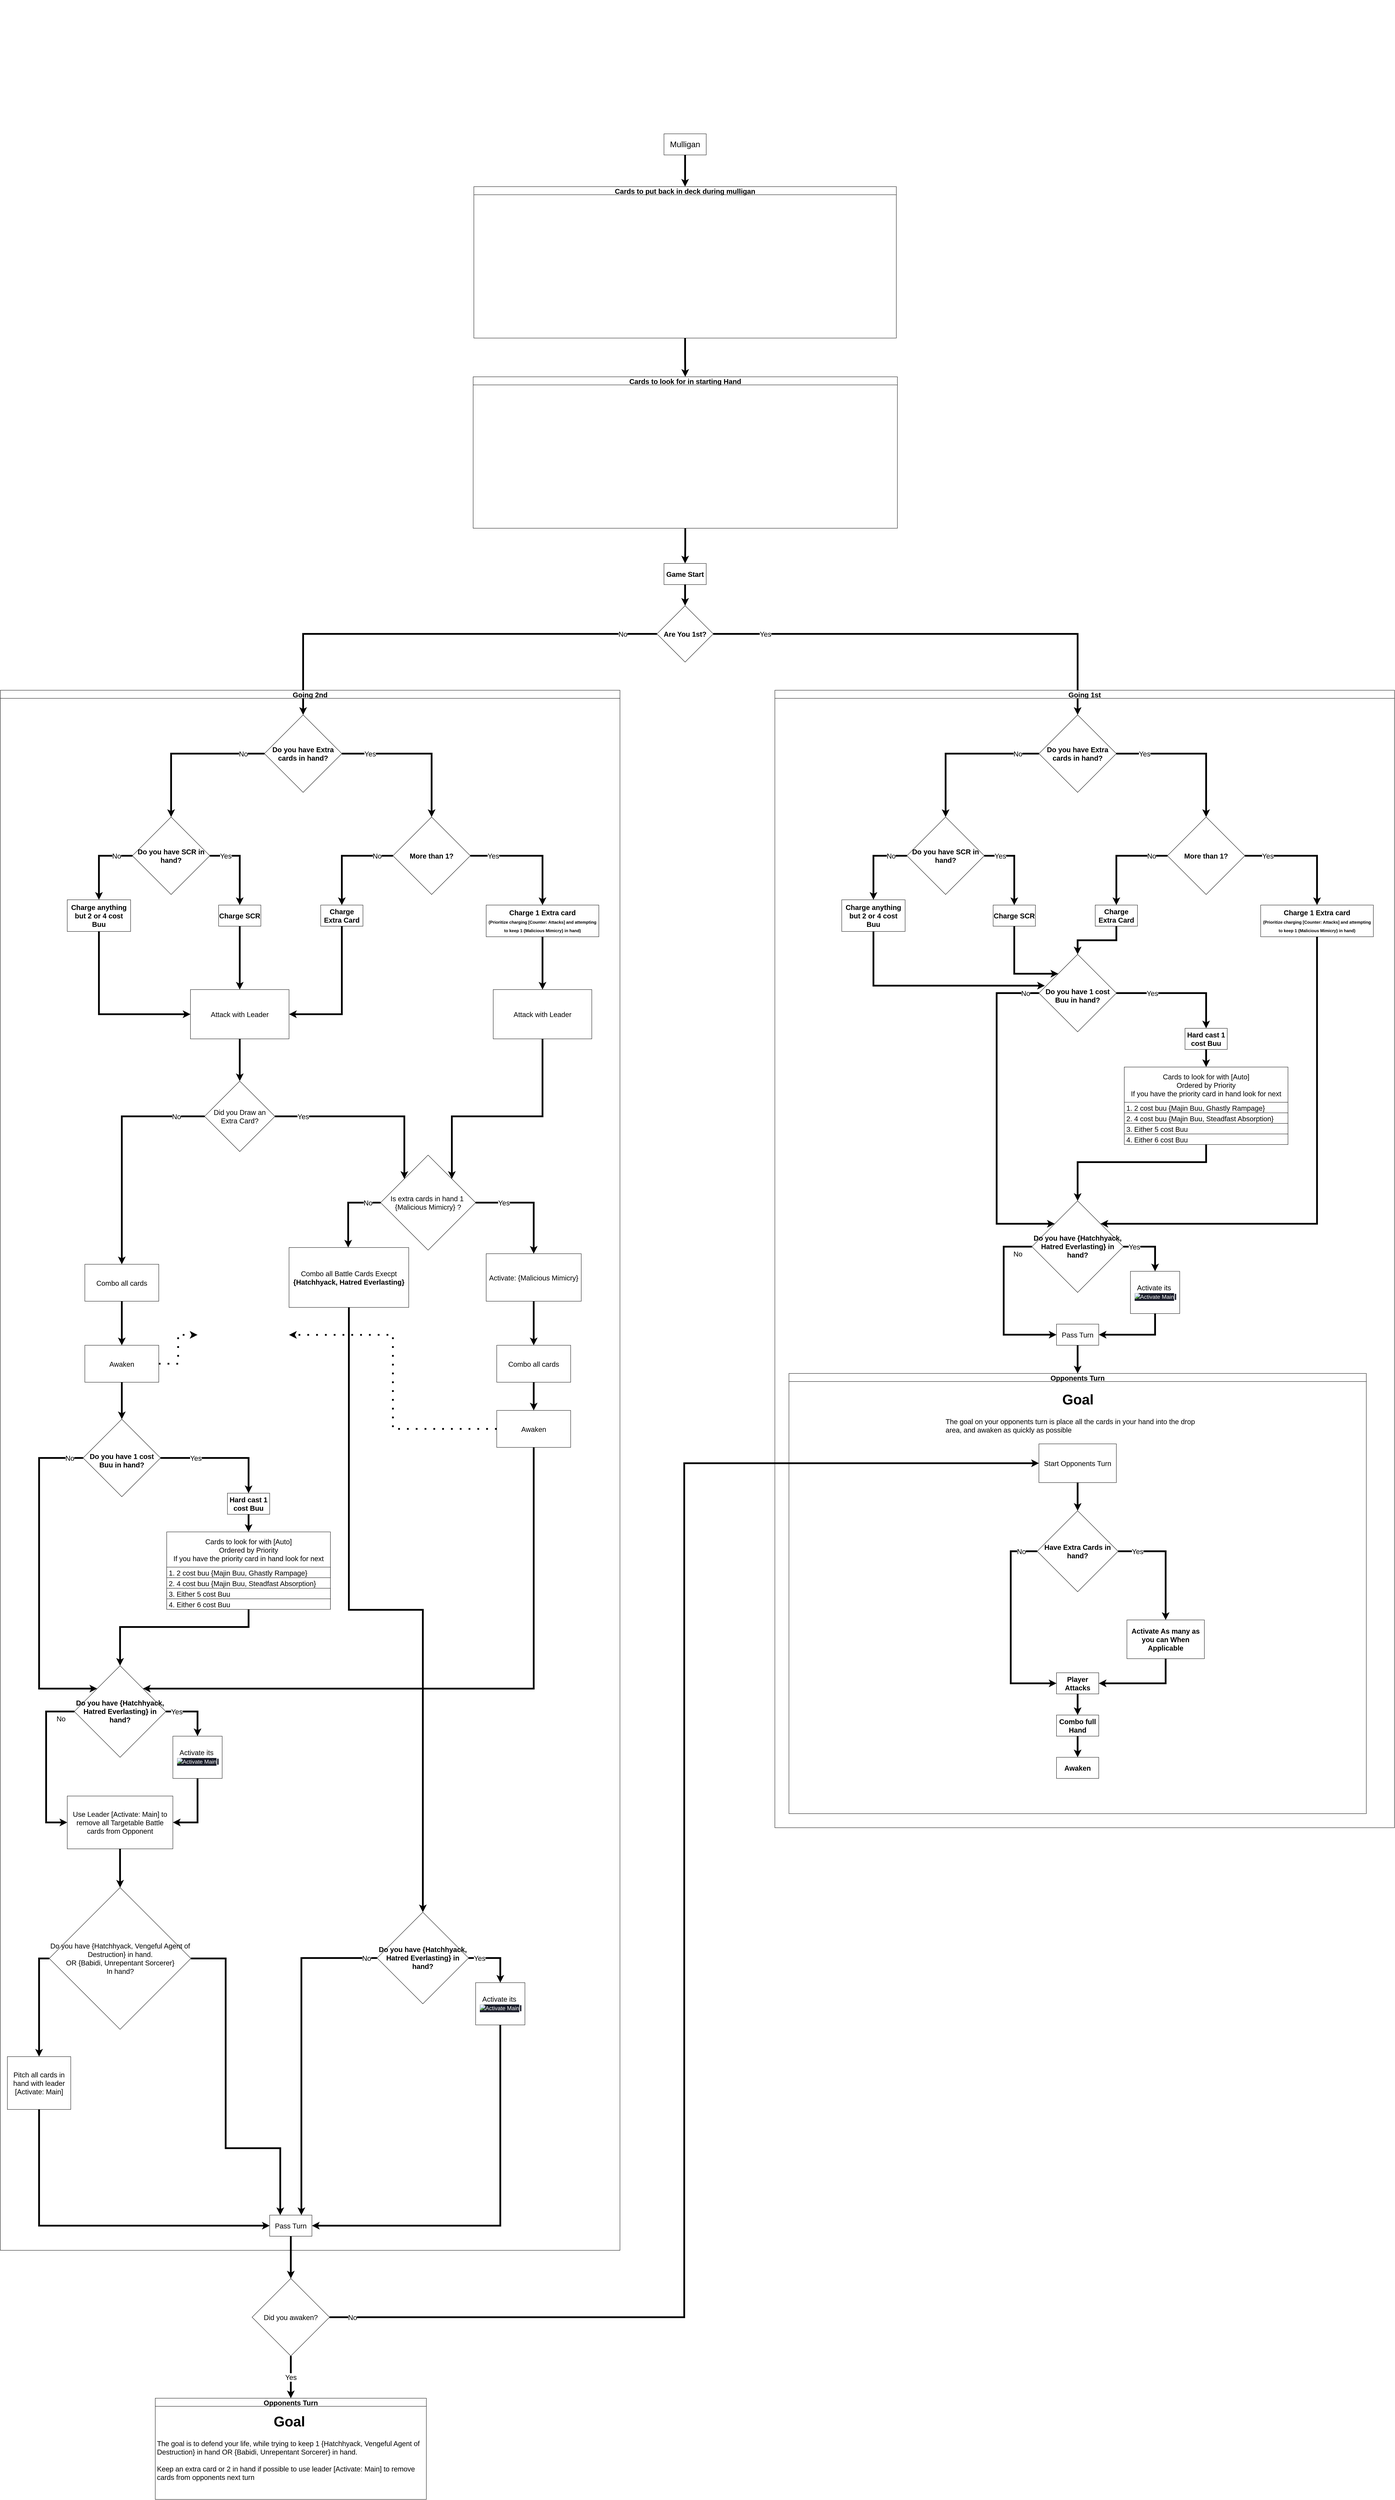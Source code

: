 <mxfile version="20.0.3" type="github"><diagram id="nlvXbf8wlThZ5LknVMd2" name="Opener"><mxGraphModel dx="5255" dy="1985" grid="1" gridSize="10" guides="1" tooltips="1" connect="1" arrows="1" fold="1" page="1" pageScale="1" pageWidth="850" pageHeight="1100" math="0" shadow="0"><root><mxCell id="0"/><mxCell id="1" parent="0"/><mxCell id="xjlJ8IX0p-nTMaL1LF04-1" value="" style="shape=image;imageAspect=0;aspect=fixed;verticalLabelPosition=bottom;verticalAlign=top;image=https://storage.googleapis.com/deckplanet_card_images/BT9-070.png;" vertex="1" parent="1"><mxGeometry x="295" y="20" width="260" height="362" as="geometry"/></mxCell><mxCell id="xjlJ8IX0p-nTMaL1LF04-24" value="" style="edgeStyle=orthogonalEdgeStyle;rounded=0;orthogonalLoop=1;jettySize=auto;html=1;fontSize=20;strokeWidth=5;" edge="1" parent="1" source="xjlJ8IX0p-nTMaL1LF04-2" target="xjlJ8IX0p-nTMaL1LF04-23"><mxGeometry relative="1" as="geometry"/></mxCell><mxCell id="xjlJ8IX0p-nTMaL1LF04-2" value="Cards to look for in starting Hand" style="swimlane;fontSize=20;" vertex="1" parent="1"><mxGeometry x="-177" y="1090" width="1205" height="430" as="geometry"/></mxCell><mxCell id="xjlJ8IX0p-nTMaL1LF04-5" value="" style="shape=image;imageAspect=0;aspect=fixed;verticalLabelPosition=bottom;verticalAlign=top;fontSize=20;image=https://storage.googleapis.com/deckplanet_card_images/BT9-084.png;" vertex="1" parent="xjlJ8IX0p-nTMaL1LF04-2"><mxGeometry x="157" y="50" width="260" height="362" as="geometry"/></mxCell><mxCell id="xjlJ8IX0p-nTMaL1LF04-6" value="" style="shape=image;imageAspect=0;aspect=fixed;verticalLabelPosition=bottom;verticalAlign=top;fontSize=20;image=https://storage.googleapis.com/deckplanet_card_images/BT9-080.png;" vertex="1" parent="xjlJ8IX0p-nTMaL1LF04-2"><mxGeometry x="472" y="51" width="260" height="362" as="geometry"/></mxCell><mxCell id="xjlJ8IX0p-nTMaL1LF04-7" value="" style="shape=image;imageAspect=0;aspect=fixed;verticalLabelPosition=bottom;verticalAlign=top;fontSize=20;image=https://storage.googleapis.com/deckplanet_card_images/BT9-082.png;" vertex="1" parent="xjlJ8IX0p-nTMaL1LF04-2"><mxGeometry x="787" y="51" width="260" height="363" as="geometry"/></mxCell><mxCell id="xjlJ8IX0p-nTMaL1LF04-16" style="edgeStyle=orthogonalEdgeStyle;rounded=0;orthogonalLoop=1;jettySize=auto;html=1;entryX=0.5;entryY=0;entryDx=0;entryDy=0;fontSize=20;strokeWidth=5;" edge="1" parent="1" source="xjlJ8IX0p-nTMaL1LF04-3" target="xjlJ8IX0p-nTMaL1LF04-8"><mxGeometry relative="1" as="geometry"/></mxCell><mxCell id="xjlJ8IX0p-nTMaL1LF04-3" value="&lt;font style=&quot;font-size: 23px;&quot;&gt;Mulligan&lt;/font&gt;" style="rounded=0;whiteSpace=wrap;html=1;" vertex="1" parent="1"><mxGeometry x="365" y="400" width="120" height="60" as="geometry"/></mxCell><mxCell id="xjlJ8IX0p-nTMaL1LF04-17" style="edgeStyle=orthogonalEdgeStyle;rounded=0;orthogonalLoop=1;jettySize=auto;html=1;fontSize=20;strokeWidth=5;" edge="1" parent="1" source="xjlJ8IX0p-nTMaL1LF04-8" target="xjlJ8IX0p-nTMaL1LF04-2"><mxGeometry relative="1" as="geometry"/></mxCell><mxCell id="xjlJ8IX0p-nTMaL1LF04-8" value="Cards to put back in deck during mulligan" style="swimlane;fontSize=20;" vertex="1" parent="1"><mxGeometry x="-175" y="550" width="1200" height="430" as="geometry"/></mxCell><mxCell id="xjlJ8IX0p-nTMaL1LF04-12" value="" style="shape=image;imageAspect=0;aspect=fixed;verticalLabelPosition=bottom;verticalAlign=top;fontSize=20;image=https://storage.googleapis.com/deckplanet_card_images/BT16-149.png;" vertex="1" parent="xjlJ8IX0p-nTMaL1LF04-8"><mxGeometry x="20" y="50" width="260" height="364" as="geometry"/></mxCell><mxCell id="xjlJ8IX0p-nTMaL1LF04-13" value="" style="shape=image;imageAspect=0;aspect=fixed;verticalLabelPosition=bottom;verticalAlign=top;fontSize=20;image=https://storage.googleapis.com/deckplanet_card_images/BT9-075.png;" vertex="1" parent="xjlJ8IX0p-nTMaL1LF04-8"><mxGeometry x="320" y="50" width="260" height="362" as="geometry"/></mxCell><mxCell id="xjlJ8IX0p-nTMaL1LF04-14" value="" style="shape=image;imageAspect=0;aspect=fixed;verticalLabelPosition=bottom;verticalAlign=top;fontSize=20;image=https://storage.googleapis.com/deckplanet_card_images/BT5-115.png;" vertex="1" parent="xjlJ8IX0p-nTMaL1LF04-8"><mxGeometry x="625" y="51" width="260" height="363" as="geometry"/></mxCell><mxCell id="xjlJ8IX0p-nTMaL1LF04-15" value="" style="shape=image;imageAspect=0;aspect=fixed;verticalLabelPosition=bottom;verticalAlign=top;fontSize=20;image=https://storage.googleapis.com/deckplanet_card_images/BT9-087.png;" vertex="1" parent="xjlJ8IX0p-nTMaL1LF04-8"><mxGeometry x="920" y="52" width="260" height="362" as="geometry"/></mxCell><mxCell id="xjlJ8IX0p-nTMaL1LF04-26" value="" style="edgeStyle=orthogonalEdgeStyle;rounded=0;orthogonalLoop=1;jettySize=auto;html=1;fontSize=20;strokeWidth=5;" edge="1" parent="1" source="xjlJ8IX0p-nTMaL1LF04-23" target="xjlJ8IX0p-nTMaL1LF04-25"><mxGeometry relative="1" as="geometry"/></mxCell><mxCell id="xjlJ8IX0p-nTMaL1LF04-23" value="Game Start" style="whiteSpace=wrap;html=1;fontSize=20;fontStyle=1;startSize=23;" vertex="1" parent="1"><mxGeometry x="365" y="1620" width="120" height="60" as="geometry"/></mxCell><mxCell id="xjlJ8IX0p-nTMaL1LF04-28" value="Yes" style="edgeStyle=orthogonalEdgeStyle;rounded=0;orthogonalLoop=1;jettySize=auto;html=1;fontSize=20;strokeWidth=5;entryX=0.5;entryY=0;entryDx=0;entryDy=0;" edge="1" parent="1" source="xjlJ8IX0p-nTMaL1LF04-25" target="xjlJ8IX0p-nTMaL1LF04-27"><mxGeometry x="-0.766" relative="1" as="geometry"><mxPoint x="900" y="1820" as="targetPoint"/><mxPoint as="offset"/></mxGeometry></mxCell><mxCell id="xjlJ8IX0p-nTMaL1LF04-143" value="No" style="edgeStyle=orthogonalEdgeStyle;rounded=0;orthogonalLoop=1;jettySize=auto;html=1;exitX=0;exitY=0.5;exitDx=0;exitDy=0;fontFamily=Helvetica;fontSize=20;fontColor=default;startSize=23;strokeWidth=5;" edge="1" parent="1" source="xjlJ8IX0p-nTMaL1LF04-25" target="xjlJ8IX0p-nTMaL1LF04-94"><mxGeometry x="-0.841" relative="1" as="geometry"><mxPoint x="1" as="offset"/></mxGeometry></mxCell><mxCell id="xjlJ8IX0p-nTMaL1LF04-25" value="Are You 1st?" style="rhombus;whiteSpace=wrap;html=1;fontSize=20;fontStyle=1;startSize=23;" vertex="1" parent="1"><mxGeometry x="345" y="1740" width="160" height="160" as="geometry"/></mxCell><mxCell id="xjlJ8IX0p-nTMaL1LF04-73" value="Going 1st" style="swimlane;fontFamily=Helvetica;fontSize=20;fontColor=default;" vertex="1" parent="1"><mxGeometry x="680" y="1980" width="1760" height="3230" as="geometry"/></mxCell><mxCell id="xjlJ8IX0p-nTMaL1LF04-27" value="Do you have Extra cards in hand?" style="rhombus;whiteSpace=wrap;html=1;fontSize=20;fontStyle=1;startSize=23;" vertex="1" parent="xjlJ8IX0p-nTMaL1LF04-73"><mxGeometry x="750" y="70" width="220" height="220" as="geometry"/></mxCell><mxCell id="xjlJ8IX0p-nTMaL1LF04-29" value="More than 1?" style="rhombus;whiteSpace=wrap;html=1;fontSize=20;fontStyle=1;startSize=23;" vertex="1" parent="xjlJ8IX0p-nTMaL1LF04-73"><mxGeometry x="1115" y="360" width="220" height="220" as="geometry"/></mxCell><mxCell id="xjlJ8IX0p-nTMaL1LF04-30" value="Yes" style="edgeStyle=orthogonalEdgeStyle;rounded=0;orthogonalLoop=1;jettySize=auto;html=1;fontSize=20;strokeWidth=5;" edge="1" parent="xjlJ8IX0p-nTMaL1LF04-73" source="xjlJ8IX0p-nTMaL1LF04-27" target="xjlJ8IX0p-nTMaL1LF04-29"><mxGeometry x="-0.632" relative="1" as="geometry"><mxPoint as="offset"/></mxGeometry></mxCell><mxCell id="xjlJ8IX0p-nTMaL1LF04-31" value="Charge Extra Card" style="whiteSpace=wrap;html=1;fontSize=20;fontStyle=1;startSize=23;" vertex="1" parent="xjlJ8IX0p-nTMaL1LF04-73"><mxGeometry x="910" y="610" width="120" height="60" as="geometry"/></mxCell><mxCell id="xjlJ8IX0p-nTMaL1LF04-32" value="No" style="edgeStyle=orthogonalEdgeStyle;rounded=0;orthogonalLoop=1;jettySize=auto;html=1;fontSize=20;strokeWidth=5;" edge="1" parent="xjlJ8IX0p-nTMaL1LF04-73" source="xjlJ8IX0p-nTMaL1LF04-29" target="xjlJ8IX0p-nTMaL1LF04-31"><mxGeometry x="-0.684" relative="1" as="geometry"><mxPoint as="offset"/></mxGeometry></mxCell><mxCell id="xjlJ8IX0p-nTMaL1LF04-57" style="edgeStyle=orthogonalEdgeStyle;rounded=0;orthogonalLoop=1;jettySize=auto;html=1;entryX=1;entryY=0;entryDx=0;entryDy=0;fontFamily=Helvetica;fontSize=20;fontColor=default;startSize=23;strokeWidth=5;" edge="1" parent="xjlJ8IX0p-nTMaL1LF04-73" target="xjlJ8IX0p-nTMaL1LF04-55"><mxGeometry relative="1" as="geometry"><mxPoint x="1540" y="700" as="sourcePoint"/><Array as="points"><mxPoint x="1540" y="1515"/></Array></mxGeometry></mxCell><mxCell id="xjlJ8IX0p-nTMaL1LF04-33" value="Charge 1 Extra card&lt;br&gt;&lt;font style=&quot;font-size: 12px;&quot;&gt;(Prioritize charging [Counter: Attacks] and attempting to keep 1 {Malicious Mimicry} in hand)&lt;/font&gt;" style="whiteSpace=wrap;html=1;fontSize=20;fontStyle=1;startSize=23;" vertex="1" parent="xjlJ8IX0p-nTMaL1LF04-73"><mxGeometry x="1380" y="610" width="320" height="90" as="geometry"/></mxCell><mxCell id="xjlJ8IX0p-nTMaL1LF04-34" value="Yes" style="edgeStyle=orthogonalEdgeStyle;rounded=0;orthogonalLoop=1;jettySize=auto;html=1;fontSize=20;strokeWidth=5;" edge="1" parent="xjlJ8IX0p-nTMaL1LF04-73" source="xjlJ8IX0p-nTMaL1LF04-29" target="xjlJ8IX0p-nTMaL1LF04-33"><mxGeometry x="-0.623" relative="1" as="geometry"><mxPoint as="offset"/></mxGeometry></mxCell><mxCell id="xjlJ8IX0p-nTMaL1LF04-37" value="&lt;br&gt;&lt;span style=&quot;font-size: 20px;&quot;&gt;&lt;b&gt;Do you have 1 cost Buu in hand?&lt;/b&gt;&lt;/span&gt;&lt;br&gt;" style="rhombus;whiteSpace=wrap;html=1;fontSize=12;" vertex="1" parent="xjlJ8IX0p-nTMaL1LF04-73"><mxGeometry x="750" y="750" width="220" height="220" as="geometry"/></mxCell><mxCell id="xjlJ8IX0p-nTMaL1LF04-38" style="edgeStyle=orthogonalEdgeStyle;rounded=0;orthogonalLoop=1;jettySize=auto;html=1;fontSize=12;strokeWidth=5;" edge="1" parent="xjlJ8IX0p-nTMaL1LF04-73" source="xjlJ8IX0p-nTMaL1LF04-31" target="xjlJ8IX0p-nTMaL1LF04-37"><mxGeometry relative="1" as="geometry"/></mxCell><mxCell id="xjlJ8IX0p-nTMaL1LF04-41" value="&lt;span style=&quot;font-size: 20px;&quot;&gt;&lt;b&gt;Hard cast 1 cost Buu&lt;/b&gt;&lt;/span&gt;" style="whiteSpace=wrap;html=1;" vertex="1" parent="xjlJ8IX0p-nTMaL1LF04-73"><mxGeometry x="1165" y="960" width="120" height="60" as="geometry"/></mxCell><mxCell id="xjlJ8IX0p-nTMaL1LF04-42" value="Yes" style="edgeStyle=orthogonalEdgeStyle;rounded=0;orthogonalLoop=1;jettySize=auto;html=1;fontFamily=Helvetica;fontSize=20;fontColor=default;startSize=23;strokeWidth=5;entryX=0.5;entryY=0;entryDx=0;entryDy=0;" edge="1" parent="xjlJ8IX0p-nTMaL1LF04-73" source="xjlJ8IX0p-nTMaL1LF04-37" target="xjlJ8IX0p-nTMaL1LF04-41"><mxGeometry x="-0.429" relative="1" as="geometry"><mxPoint as="offset"/></mxGeometry></mxCell><mxCell id="xjlJ8IX0p-nTMaL1LF04-47" value="Cards to look for with [Auto]&#10;Ordered by Priority&#10;If you have the priority card in hand look for next" style="swimlane;fontStyle=0;childLayout=stackLayout;horizontal=1;startSize=100;horizontalStack=0;resizeParent=1;resizeParentMax=0;resizeLast=0;collapsible=1;marginBottom=0;fontFamily=Helvetica;fontSize=20;fontColor=default;" vertex="1" parent="xjlJ8IX0p-nTMaL1LF04-73"><mxGeometry x="992.5" y="1070" width="465" height="220" as="geometry"/></mxCell><mxCell id="xjlJ8IX0p-nTMaL1LF04-48" value="1. 2 cost buu {Majin Buu, Ghastly Rampage}" style="text;strokeColor=default;fillColor=none;align=left;verticalAlign=middle;spacingLeft=4;spacingRight=4;overflow=hidden;points=[[0,0.5],[1,0.5]];portConstraint=eastwest;rotatable=0;fontFamily=Helvetica;fontSize=20;fontColor=default;" vertex="1" parent="xjlJ8IX0p-nTMaL1LF04-47"><mxGeometry y="100" width="465" height="30" as="geometry"/></mxCell><mxCell id="xjlJ8IX0p-nTMaL1LF04-49" value="2. 4 cost buu {Majin Buu, Steadfast Absorption}" style="text;strokeColor=none;fillColor=none;align=left;verticalAlign=middle;spacingLeft=4;spacingRight=4;overflow=hidden;points=[[0,0.5],[1,0.5]];portConstraint=eastwest;rotatable=0;fontFamily=Helvetica;fontSize=20;fontColor=default;" vertex="1" parent="xjlJ8IX0p-nTMaL1LF04-47"><mxGeometry y="130" width="465" height="30" as="geometry"/></mxCell><mxCell id="xjlJ8IX0p-nTMaL1LF04-51" value="3. Either 5 cost Buu" style="text;strokeColor=default;fillColor=none;align=left;verticalAlign=middle;spacingLeft=4;spacingRight=4;overflow=hidden;points=[[0,0.5],[1,0.5]];portConstraint=eastwest;rotatable=0;fontFamily=Helvetica;fontSize=20;fontColor=default;" vertex="1" parent="xjlJ8IX0p-nTMaL1LF04-47"><mxGeometry y="160" width="465" height="30" as="geometry"/></mxCell><mxCell id="xjlJ8IX0p-nTMaL1LF04-52" value="4. Either 6 cost Buu" style="text;strokeColor=default;fillColor=none;align=left;verticalAlign=middle;spacingLeft=4;spacingRight=4;overflow=hidden;points=[[0,0.5],[1,0.5]];portConstraint=eastwest;rotatable=0;fontFamily=Helvetica;fontSize=20;fontColor=default;" vertex="1" parent="xjlJ8IX0p-nTMaL1LF04-47"><mxGeometry y="190" width="465" height="30" as="geometry"/></mxCell><mxCell id="xjlJ8IX0p-nTMaL1LF04-54" style="edgeStyle=orthogonalEdgeStyle;rounded=0;orthogonalLoop=1;jettySize=auto;html=1;entryX=0.5;entryY=0;entryDx=0;entryDy=0;fontFamily=Helvetica;fontSize=20;fontColor=default;startSize=23;strokeWidth=5;" edge="1" parent="xjlJ8IX0p-nTMaL1LF04-73" source="xjlJ8IX0p-nTMaL1LF04-41" target="xjlJ8IX0p-nTMaL1LF04-47"><mxGeometry relative="1" as="geometry"/></mxCell><mxCell id="xjlJ8IX0p-nTMaL1LF04-55" value="Do you have {Hatchhyack, Hatred Everlasting} in hand?&lt;b style=&quot;font-family: &amp;quot;Source Sans Pro&amp;quot;, sans-serif; box-sizing: border-box; margin: 8px 0px 10px; padding: 0px; border: 0px; outline: 0px; font-size: 15px; line-height: 23px; vertical-align: baseline; background: rgb(27, 30, 43); transition: all 0.2s ease-in-out 0s; color: rgb(255, 255, 255);&quot; class=&quot;CardComponents__CardName-sc-1gnr7dz-9 pOSUg&quot;&gt;&lt;br&gt;&lt;/b&gt;" style="rhombus;whiteSpace=wrap;html=1;fontSize=20;fontStyle=1;startSize=23;" vertex="1" parent="xjlJ8IX0p-nTMaL1LF04-73"><mxGeometry x="730" y="1450" width="260" height="260" as="geometry"/></mxCell><mxCell id="xjlJ8IX0p-nTMaL1LF04-58" value="No" style="edgeStyle=orthogonalEdgeStyle;rounded=0;orthogonalLoop=1;jettySize=auto;html=1;exitX=0;exitY=0.5;exitDx=0;exitDy=0;entryX=0;entryY=0;entryDx=0;entryDy=0;fontFamily=Helvetica;fontSize=20;fontColor=default;startSize=23;strokeWidth=5;" edge="1" parent="xjlJ8IX0p-nTMaL1LF04-73" source="xjlJ8IX0p-nTMaL1LF04-37" target="xjlJ8IX0p-nTMaL1LF04-55"><mxGeometry x="-0.919" relative="1" as="geometry"><Array as="points"><mxPoint x="630" y="860"/><mxPoint x="630" y="1515"/></Array><mxPoint as="offset"/></mxGeometry></mxCell><mxCell id="xjlJ8IX0p-nTMaL1LF04-56" value="" style="edgeStyle=orthogonalEdgeStyle;rounded=0;orthogonalLoop=1;jettySize=auto;html=1;fontFamily=Helvetica;fontSize=20;fontColor=default;startSize=23;strokeWidth=5;" edge="1" parent="xjlJ8IX0p-nTMaL1LF04-73" source="xjlJ8IX0p-nTMaL1LF04-47" target="xjlJ8IX0p-nTMaL1LF04-55"><mxGeometry relative="1" as="geometry"><Array as="points"><mxPoint x="1225" y="1340"/><mxPoint x="860" y="1340"/></Array></mxGeometry></mxCell><mxCell id="xjlJ8IX0p-nTMaL1LF04-59" value="Activate its&amp;nbsp;&lt;img style=&quot;font-family: &amp;quot;Source Sans Pro&amp;quot;, sans-serif; box-sizing: border-box; padding: 0px; border: 0px; outline: 0px; font-size: 16px; line-height: 22px; vertical-align: baseline; background: rgb(27, 30, 43); transition: all 0.2s ease-in-out 0s; color: rgb(255, 255, 255); text-align: left; margin: 2px !important;&quot; class=&quot;skillText&quot; alt=&quot;Activate Main&quot; src=&quot;https://www.dbs-deckplanet.com/assets/img/card/card_parts/Activate-Main.png&quot;&gt;&lt;span style=&quot;color: rgb(255, 255, 255); font-family: &amp;quot;Source Sans Pro&amp;quot;, sans-serif; font-size: 16px; text-align: left; background-color: rgb(27, 30, 43);&quot;&gt;&amp;nbsp;&lt;/span&gt;" style="whiteSpace=wrap;html=1;fontSize=20;fontStyle=0;startSize=100;" vertex="1" parent="xjlJ8IX0p-nTMaL1LF04-73"><mxGeometry x="1010" y="1650" width="140" height="120" as="geometry"/></mxCell><mxCell id="xjlJ8IX0p-nTMaL1LF04-60" value="Yes" style="edgeStyle=orthogonalEdgeStyle;rounded=0;orthogonalLoop=1;jettySize=auto;html=1;fontFamily=Helvetica;fontSize=20;fontColor=default;startSize=23;strokeWidth=5;entryX=0.5;entryY=0;entryDx=0;entryDy=0;" edge="1" parent="xjlJ8IX0p-nTMaL1LF04-73" source="xjlJ8IX0p-nTMaL1LF04-55" target="xjlJ8IX0p-nTMaL1LF04-59"><mxGeometry x="-0.617" relative="1" as="geometry"><Array as="points"><mxPoint x="1080" y="1580"/></Array><mxPoint as="offset"/></mxGeometry></mxCell><mxCell id="xjlJ8IX0p-nTMaL1LF04-90" style="edgeStyle=orthogonalEdgeStyle;rounded=0;orthogonalLoop=1;jettySize=auto;html=1;entryX=0.5;entryY=0;entryDx=0;entryDy=0;fontFamily=Helvetica;fontSize=20;fontColor=default;startSize=23;strokeWidth=5;" edge="1" parent="xjlJ8IX0p-nTMaL1LF04-73" source="xjlJ8IX0p-nTMaL1LF04-61" target="xjlJ8IX0p-nTMaL1LF04-76"><mxGeometry relative="1" as="geometry"/></mxCell><mxCell id="xjlJ8IX0p-nTMaL1LF04-61" value="Pass Turn" style="whiteSpace=wrap;html=1;fontSize=20;fontStyle=0;startSize=100;" vertex="1" parent="xjlJ8IX0p-nTMaL1LF04-73"><mxGeometry x="800" y="1800" width="120" height="60" as="geometry"/></mxCell><mxCell id="xjlJ8IX0p-nTMaL1LF04-62" value="No" style="edgeStyle=orthogonalEdgeStyle;rounded=0;orthogonalLoop=1;jettySize=auto;html=1;fontFamily=Helvetica;fontSize=20;fontColor=default;startSize=23;strokeWidth=5;exitX=0;exitY=0.5;exitDx=0;exitDy=0;entryX=0;entryY=0.5;entryDx=0;entryDy=0;" edge="1" parent="xjlJ8IX0p-nTMaL1LF04-73" source="xjlJ8IX0p-nTMaL1LF04-55" target="xjlJ8IX0p-nTMaL1LF04-61"><mxGeometry x="-0.833" y="20" relative="1" as="geometry"><Array as="points"><mxPoint x="650" y="1580"/><mxPoint x="650" y="1830"/></Array><mxPoint as="offset"/></mxGeometry></mxCell><mxCell id="xjlJ8IX0p-nTMaL1LF04-63" style="edgeStyle=orthogonalEdgeStyle;rounded=0;orthogonalLoop=1;jettySize=auto;html=1;entryX=1;entryY=0.5;entryDx=0;entryDy=0;fontFamily=Helvetica;fontSize=20;fontColor=default;startSize=23;strokeWidth=5;exitX=0.5;exitY=1;exitDx=0;exitDy=0;" edge="1" parent="xjlJ8IX0p-nTMaL1LF04-73" source="xjlJ8IX0p-nTMaL1LF04-59" target="xjlJ8IX0p-nTMaL1LF04-61"><mxGeometry relative="1" as="geometry"/></mxCell><mxCell id="xjlJ8IX0p-nTMaL1LF04-64" value="Do you have SCR in hand?" style="rhombus;whiteSpace=wrap;html=1;fontSize=20;fontStyle=1;startSize=23;" vertex="1" parent="xjlJ8IX0p-nTMaL1LF04-73"><mxGeometry x="375" y="360" width="220" height="220" as="geometry"/></mxCell><mxCell id="xjlJ8IX0p-nTMaL1LF04-65" value="No" style="edgeStyle=orthogonalEdgeStyle;rounded=0;orthogonalLoop=1;jettySize=auto;html=1;fontFamily=Helvetica;fontSize=20;fontColor=default;startSize=23;strokeWidth=5;" edge="1" parent="xjlJ8IX0p-nTMaL1LF04-73" source="xjlJ8IX0p-nTMaL1LF04-27" target="xjlJ8IX0p-nTMaL1LF04-64"><mxGeometry x="-0.73" relative="1" as="geometry"><mxPoint as="offset"/></mxGeometry></mxCell><mxCell id="xjlJ8IX0p-nTMaL1LF04-68" style="edgeStyle=orthogonalEdgeStyle;rounded=0;orthogonalLoop=1;jettySize=auto;html=1;entryX=0;entryY=0;entryDx=0;entryDy=0;fontFamily=Helvetica;fontSize=20;fontColor=default;startSize=23;strokeWidth=5;" edge="1" parent="xjlJ8IX0p-nTMaL1LF04-73" source="xjlJ8IX0p-nTMaL1LF04-66" target="xjlJ8IX0p-nTMaL1LF04-37"><mxGeometry relative="1" as="geometry"><Array as="points"><mxPoint x="680" y="805"/></Array></mxGeometry></mxCell><mxCell id="xjlJ8IX0p-nTMaL1LF04-66" value="Charge SCR" style="whiteSpace=wrap;html=1;fontSize=20;fontStyle=1;startSize=23;" vertex="1" parent="xjlJ8IX0p-nTMaL1LF04-73"><mxGeometry x="620" y="610" width="120" height="60" as="geometry"/></mxCell><mxCell id="xjlJ8IX0p-nTMaL1LF04-67" value="Yes" style="edgeStyle=orthogonalEdgeStyle;rounded=0;orthogonalLoop=1;jettySize=auto;html=1;fontFamily=Helvetica;fontSize=20;fontColor=default;startSize=23;strokeWidth=5;" edge="1" parent="xjlJ8IX0p-nTMaL1LF04-73" source="xjlJ8IX0p-nTMaL1LF04-64" target="xjlJ8IX0p-nTMaL1LF04-66"><mxGeometry x="-0.6" relative="1" as="geometry"><mxPoint as="offset"/></mxGeometry></mxCell><mxCell id="xjlJ8IX0p-nTMaL1LF04-72" style="edgeStyle=orthogonalEdgeStyle;rounded=0;orthogonalLoop=1;jettySize=auto;html=1;entryX=0.077;entryY=0.404;entryDx=0;entryDy=0;entryPerimeter=0;fontFamily=Helvetica;fontSize=20;fontColor=default;startSize=23;strokeWidth=5;" edge="1" parent="xjlJ8IX0p-nTMaL1LF04-73" source="xjlJ8IX0p-nTMaL1LF04-70" target="xjlJ8IX0p-nTMaL1LF04-37"><mxGeometry relative="1" as="geometry"><Array as="points"><mxPoint x="280" y="839"/></Array></mxGeometry></mxCell><mxCell id="xjlJ8IX0p-nTMaL1LF04-70" value="Charge anything but 2 or 4 cost Buu" style="whiteSpace=wrap;html=1;fontSize=20;fontStyle=1;startSize=23;" vertex="1" parent="xjlJ8IX0p-nTMaL1LF04-73"><mxGeometry x="190" y="595" width="180" height="90" as="geometry"/></mxCell><mxCell id="xjlJ8IX0p-nTMaL1LF04-71" value="No" style="edgeStyle=orthogonalEdgeStyle;rounded=0;orthogonalLoop=1;jettySize=auto;html=1;fontFamily=Helvetica;fontSize=20;fontColor=default;startSize=23;strokeWidth=5;" edge="1" parent="xjlJ8IX0p-nTMaL1LF04-73" source="xjlJ8IX0p-nTMaL1LF04-64" target="xjlJ8IX0p-nTMaL1LF04-70"><mxGeometry x="-0.591" relative="1" as="geometry"><mxPoint as="offset"/></mxGeometry></mxCell><mxCell id="xjlJ8IX0p-nTMaL1LF04-76" value="Opponents Turn" style="swimlane;fontFamily=Helvetica;fontSize=20;fontColor=default;" vertex="1" parent="xjlJ8IX0p-nTMaL1LF04-73"><mxGeometry x="40" y="1940" width="1640" height="1250" as="geometry"/></mxCell><mxCell id="xjlJ8IX0p-nTMaL1LF04-77" value="Start Opponents Turn" style="rounded=0;whiteSpace=wrap;html=1;fontFamily=Helvetica;fontSize=20;fontColor=default;" vertex="1" parent="xjlJ8IX0p-nTMaL1LF04-76"><mxGeometry x="710" y="200" width="220" height="110" as="geometry"/></mxCell><mxCell id="xjlJ8IX0p-nTMaL1LF04-78" value="&lt;h1 style=&quot;text-align: center;&quot;&gt;Goal&lt;/h1&gt;&lt;p&gt;The goal on your opponents turn is place all the cards in your hand into the drop area, and awaken as quickly as possible&lt;/p&gt;" style="text;html=1;strokeColor=none;fillColor=none;spacing=5;spacingTop=-20;whiteSpace=wrap;overflow=hidden;rounded=0;fontFamily=Helvetica;fontSize=20;fontColor=default;" vertex="1" parent="xjlJ8IX0p-nTMaL1LF04-76"><mxGeometry x="440" y="32.63" width="760" height="167.37" as="geometry"/></mxCell><mxCell id="xjlJ8IX0p-nTMaL1LF04-79" value="Have Extra Cards in hand?" style="rhombus;whiteSpace=wrap;html=1;fontSize=20;rounded=0;fontStyle=1;startSize=23;" vertex="1" parent="xjlJ8IX0p-nTMaL1LF04-76"><mxGeometry x="705" y="390" width="230" height="230" as="geometry"/></mxCell><mxCell id="xjlJ8IX0p-nTMaL1LF04-80" value="" style="edgeStyle=orthogonalEdgeStyle;rounded=0;orthogonalLoop=1;jettySize=auto;html=1;fontFamily=Helvetica;fontSize=20;fontColor=default;startSize=23;strokeWidth=5;" edge="1" parent="xjlJ8IX0p-nTMaL1LF04-76" source="xjlJ8IX0p-nTMaL1LF04-77" target="xjlJ8IX0p-nTMaL1LF04-79"><mxGeometry relative="1" as="geometry"/></mxCell><mxCell id="xjlJ8IX0p-nTMaL1LF04-85" style="edgeStyle=orthogonalEdgeStyle;rounded=0;orthogonalLoop=1;jettySize=auto;html=1;entryX=1;entryY=0.5;entryDx=0;entryDy=0;fontFamily=Helvetica;fontSize=20;fontColor=default;startSize=23;strokeWidth=5;" edge="1" parent="xjlJ8IX0p-nTMaL1LF04-76" source="xjlJ8IX0p-nTMaL1LF04-81" target="xjlJ8IX0p-nTMaL1LF04-83"><mxGeometry relative="1" as="geometry"><Array as="points"><mxPoint x="1070" y="880"/></Array></mxGeometry></mxCell><mxCell id="xjlJ8IX0p-nTMaL1LF04-81" value="Activate As many as you can When Applicable" style="whiteSpace=wrap;html=1;fontSize=20;rounded=0;fontStyle=1;startSize=23;" vertex="1" parent="xjlJ8IX0p-nTMaL1LF04-76"><mxGeometry x="960" y="700" width="220" height="110" as="geometry"/></mxCell><mxCell id="xjlJ8IX0p-nTMaL1LF04-82" value="Yes" style="edgeStyle=orthogonalEdgeStyle;rounded=0;orthogonalLoop=1;jettySize=auto;html=1;fontFamily=Helvetica;fontSize=20;fontColor=default;startSize=23;strokeWidth=5;" edge="1" parent="xjlJ8IX0p-nTMaL1LF04-76" source="xjlJ8IX0p-nTMaL1LF04-79" target="xjlJ8IX0p-nTMaL1LF04-81"><mxGeometry x="-0.667" relative="1" as="geometry"><mxPoint as="offset"/></mxGeometry></mxCell><mxCell id="xjlJ8IX0p-nTMaL1LF04-87" value="" style="edgeStyle=orthogonalEdgeStyle;rounded=0;orthogonalLoop=1;jettySize=auto;html=1;fontFamily=Helvetica;fontSize=20;fontColor=default;startSize=23;strokeWidth=5;" edge="1" parent="xjlJ8IX0p-nTMaL1LF04-76" source="xjlJ8IX0p-nTMaL1LF04-83" target="xjlJ8IX0p-nTMaL1LF04-86"><mxGeometry relative="1" as="geometry"/></mxCell><mxCell id="xjlJ8IX0p-nTMaL1LF04-83" value="Player Attacks" style="whiteSpace=wrap;html=1;fontSize=20;rounded=0;fontStyle=1;startSize=23;" vertex="1" parent="xjlJ8IX0p-nTMaL1LF04-76"><mxGeometry x="760" y="850" width="120" height="60" as="geometry"/></mxCell><mxCell id="xjlJ8IX0p-nTMaL1LF04-84" value="No" style="edgeStyle=orthogonalEdgeStyle;rounded=0;orthogonalLoop=1;jettySize=auto;html=1;fontFamily=Helvetica;fontSize=20;fontColor=default;startSize=23;strokeWidth=5;exitX=0;exitY=0.5;exitDx=0;exitDy=0;" edge="1" parent="xjlJ8IX0p-nTMaL1LF04-76" source="xjlJ8IX0p-nTMaL1LF04-79" target="xjlJ8IX0p-nTMaL1LF04-83"><mxGeometry x="-0.845" relative="1" as="geometry"><Array as="points"><mxPoint x="630" y="505"/><mxPoint x="630" y="880"/></Array><mxPoint as="offset"/></mxGeometry></mxCell><mxCell id="xjlJ8IX0p-nTMaL1LF04-86" value="Combo full Hand" style="whiteSpace=wrap;html=1;fontSize=20;rounded=0;fontStyle=1;startSize=23;" vertex="1" parent="xjlJ8IX0p-nTMaL1LF04-76"><mxGeometry x="760" y="970" width="120" height="60" as="geometry"/></mxCell><mxCell id="xjlJ8IX0p-nTMaL1LF04-88" value="Awaken" style="whiteSpace=wrap;html=1;fontSize=20;rounded=0;fontStyle=1;startSize=23;" vertex="1" parent="xjlJ8IX0p-nTMaL1LF04-76"><mxGeometry x="760" y="1090" width="120" height="60" as="geometry"/></mxCell><mxCell id="xjlJ8IX0p-nTMaL1LF04-89" value="" style="edgeStyle=orthogonalEdgeStyle;rounded=0;orthogonalLoop=1;jettySize=auto;html=1;fontFamily=Helvetica;fontSize=20;fontColor=default;startSize=23;strokeWidth=5;" edge="1" parent="xjlJ8IX0p-nTMaL1LF04-76" source="xjlJ8IX0p-nTMaL1LF04-86" target="xjlJ8IX0p-nTMaL1LF04-88"><mxGeometry relative="1" as="geometry"/></mxCell><mxCell id="xjlJ8IX0p-nTMaL1LF04-93" value="Going 2nd" style="swimlane;fontFamily=Helvetica;fontSize=20;fontColor=default;" vertex="1" parent="1"><mxGeometry x="-1520" y="1980" width="1760" height="4430" as="geometry"/></mxCell><mxCell id="xjlJ8IX0p-nTMaL1LF04-94" value="Do you have Extra cards in hand?" style="rhombus;whiteSpace=wrap;html=1;fontSize=20;fontStyle=1;startSize=23;" vertex="1" parent="xjlJ8IX0p-nTMaL1LF04-93"><mxGeometry x="750" y="70" width="220" height="220" as="geometry"/></mxCell><mxCell id="xjlJ8IX0p-nTMaL1LF04-95" value="More than 1?" style="rhombus;whiteSpace=wrap;html=1;fontSize=20;fontStyle=1;startSize=23;" vertex="1" parent="xjlJ8IX0p-nTMaL1LF04-93"><mxGeometry x="1115" y="360" width="220" height="220" as="geometry"/></mxCell><mxCell id="xjlJ8IX0p-nTMaL1LF04-96" value="Yes" style="edgeStyle=orthogonalEdgeStyle;rounded=0;orthogonalLoop=1;jettySize=auto;html=1;fontSize=20;strokeWidth=5;" edge="1" parent="xjlJ8IX0p-nTMaL1LF04-93" source="xjlJ8IX0p-nTMaL1LF04-94" target="xjlJ8IX0p-nTMaL1LF04-95"><mxGeometry x="-0.632" relative="1" as="geometry"><mxPoint as="offset"/></mxGeometry></mxCell><mxCell id="xjlJ8IX0p-nTMaL1LF04-146" style="edgeStyle=orthogonalEdgeStyle;rounded=0;orthogonalLoop=1;jettySize=auto;html=1;entryX=1;entryY=0.5;entryDx=0;entryDy=0;fontFamily=Helvetica;fontSize=20;fontColor=default;startSize=23;strokeWidth=5;" edge="1" parent="xjlJ8IX0p-nTMaL1LF04-93" source="xjlJ8IX0p-nTMaL1LF04-97" target="xjlJ8IX0p-nTMaL1LF04-144"><mxGeometry relative="1" as="geometry"><Array as="points"><mxPoint x="970" y="920"/></Array></mxGeometry></mxCell><mxCell id="xjlJ8IX0p-nTMaL1LF04-97" value="Charge Extra Card" style="whiteSpace=wrap;html=1;fontSize=20;fontStyle=1;startSize=23;" vertex="1" parent="xjlJ8IX0p-nTMaL1LF04-93"><mxGeometry x="910" y="610" width="120" height="60" as="geometry"/></mxCell><mxCell id="xjlJ8IX0p-nTMaL1LF04-98" value="No" style="edgeStyle=orthogonalEdgeStyle;rounded=0;orthogonalLoop=1;jettySize=auto;html=1;fontSize=20;strokeWidth=5;" edge="1" parent="xjlJ8IX0p-nTMaL1LF04-93" source="xjlJ8IX0p-nTMaL1LF04-95" target="xjlJ8IX0p-nTMaL1LF04-97"><mxGeometry x="-0.684" relative="1" as="geometry"><mxPoint as="offset"/></mxGeometry></mxCell><mxCell id="xjlJ8IX0p-nTMaL1LF04-154" style="edgeStyle=orthogonalEdgeStyle;rounded=0;orthogonalLoop=1;jettySize=auto;html=1;entryX=0.5;entryY=0;entryDx=0;entryDy=0;fontFamily=Helvetica;fontSize=20;fontColor=default;startSize=23;strokeWidth=5;" edge="1" parent="xjlJ8IX0p-nTMaL1LF04-93" source="xjlJ8IX0p-nTMaL1LF04-100" target="xjlJ8IX0p-nTMaL1LF04-153"><mxGeometry relative="1" as="geometry"/></mxCell><mxCell id="xjlJ8IX0p-nTMaL1LF04-100" value="Charge 1 Extra card&lt;br&gt;&lt;font style=&quot;font-size: 12px;&quot;&gt;(Prioritize charging [Counter: Attacks] and attempting to keep 1 {Malicious Mimicry} in hand)&lt;/font&gt;" style="whiteSpace=wrap;html=1;fontSize=20;fontStyle=1;startSize=23;" vertex="1" parent="xjlJ8IX0p-nTMaL1LF04-93"><mxGeometry x="1380" y="610" width="320" height="90" as="geometry"/></mxCell><mxCell id="xjlJ8IX0p-nTMaL1LF04-101" value="Yes" style="edgeStyle=orthogonalEdgeStyle;rounded=0;orthogonalLoop=1;jettySize=auto;html=1;fontSize=20;strokeWidth=5;" edge="1" parent="xjlJ8IX0p-nTMaL1LF04-93" source="xjlJ8IX0p-nTMaL1LF04-95" target="xjlJ8IX0p-nTMaL1LF04-100"><mxGeometry x="-0.623" relative="1" as="geometry"><mxPoint as="offset"/></mxGeometry></mxCell><mxCell id="xjlJ8IX0p-nTMaL1LF04-121" value="Do you have SCR in hand?" style="rhombus;whiteSpace=wrap;html=1;fontSize=20;fontStyle=1;startSize=23;" vertex="1" parent="xjlJ8IX0p-nTMaL1LF04-93"><mxGeometry x="375" y="360" width="220" height="220" as="geometry"/></mxCell><mxCell id="xjlJ8IX0p-nTMaL1LF04-122" value="No" style="edgeStyle=orthogonalEdgeStyle;rounded=0;orthogonalLoop=1;jettySize=auto;html=1;fontFamily=Helvetica;fontSize=20;fontColor=default;startSize=23;strokeWidth=5;" edge="1" parent="xjlJ8IX0p-nTMaL1LF04-93" source="xjlJ8IX0p-nTMaL1LF04-94" target="xjlJ8IX0p-nTMaL1LF04-121"><mxGeometry x="-0.73" relative="1" as="geometry"><mxPoint as="offset"/></mxGeometry></mxCell><mxCell id="xjlJ8IX0p-nTMaL1LF04-145" style="edgeStyle=orthogonalEdgeStyle;rounded=0;orthogonalLoop=1;jettySize=auto;html=1;entryX=0.5;entryY=0;entryDx=0;entryDy=0;fontFamily=Helvetica;fontSize=20;fontColor=default;startSize=23;strokeWidth=5;" edge="1" parent="xjlJ8IX0p-nTMaL1LF04-93" source="xjlJ8IX0p-nTMaL1LF04-124" target="xjlJ8IX0p-nTMaL1LF04-144"><mxGeometry relative="1" as="geometry"/></mxCell><mxCell id="xjlJ8IX0p-nTMaL1LF04-124" value="Charge SCR" style="whiteSpace=wrap;html=1;fontSize=20;fontStyle=1;startSize=23;" vertex="1" parent="xjlJ8IX0p-nTMaL1LF04-93"><mxGeometry x="620" y="610" width="120" height="60" as="geometry"/></mxCell><mxCell id="xjlJ8IX0p-nTMaL1LF04-125" value="Yes" style="edgeStyle=orthogonalEdgeStyle;rounded=0;orthogonalLoop=1;jettySize=auto;html=1;fontFamily=Helvetica;fontSize=20;fontColor=default;startSize=23;strokeWidth=5;" edge="1" parent="xjlJ8IX0p-nTMaL1LF04-93" source="xjlJ8IX0p-nTMaL1LF04-121" target="xjlJ8IX0p-nTMaL1LF04-124"><mxGeometry x="-0.6" relative="1" as="geometry"><mxPoint as="offset"/></mxGeometry></mxCell><mxCell id="xjlJ8IX0p-nTMaL1LF04-147" style="edgeStyle=orthogonalEdgeStyle;rounded=0;orthogonalLoop=1;jettySize=auto;html=1;entryX=0;entryY=0.5;entryDx=0;entryDy=0;fontFamily=Helvetica;fontSize=20;fontColor=default;startSize=23;strokeWidth=5;" edge="1" parent="xjlJ8IX0p-nTMaL1LF04-93" source="xjlJ8IX0p-nTMaL1LF04-127" target="xjlJ8IX0p-nTMaL1LF04-144"><mxGeometry relative="1" as="geometry"><Array as="points"><mxPoint x="280" y="920"/></Array></mxGeometry></mxCell><mxCell id="xjlJ8IX0p-nTMaL1LF04-127" value="Charge anything but 2 or 4 cost Buu" style="whiteSpace=wrap;html=1;fontSize=20;fontStyle=1;startSize=23;" vertex="1" parent="xjlJ8IX0p-nTMaL1LF04-93"><mxGeometry x="190" y="595" width="180" height="90" as="geometry"/></mxCell><mxCell id="xjlJ8IX0p-nTMaL1LF04-128" value="No" style="edgeStyle=orthogonalEdgeStyle;rounded=0;orthogonalLoop=1;jettySize=auto;html=1;fontFamily=Helvetica;fontSize=20;fontColor=default;startSize=23;strokeWidth=5;" edge="1" parent="xjlJ8IX0p-nTMaL1LF04-93" source="xjlJ8IX0p-nTMaL1LF04-121" target="xjlJ8IX0p-nTMaL1LF04-127"><mxGeometry x="-0.591" relative="1" as="geometry"><mxPoint as="offset"/></mxGeometry></mxCell><mxCell id="xjlJ8IX0p-nTMaL1LF04-152" value="" style="edgeStyle=orthogonalEdgeStyle;rounded=0;orthogonalLoop=1;jettySize=auto;html=1;fontFamily=Helvetica;fontSize=20;fontColor=default;startSize=23;strokeWidth=5;" edge="1" parent="xjlJ8IX0p-nTMaL1LF04-93" source="xjlJ8IX0p-nTMaL1LF04-144" target="xjlJ8IX0p-nTMaL1LF04-151"><mxGeometry relative="1" as="geometry"/></mxCell><mxCell id="xjlJ8IX0p-nTMaL1LF04-144" value="Attack with Leader" style="rounded=0;whiteSpace=wrap;html=1;fontFamily=Helvetica;fontSize=20;fontColor=default;" vertex="1" parent="xjlJ8IX0p-nTMaL1LF04-93"><mxGeometry x="540" y="850" width="280" height="140" as="geometry"/></mxCell><mxCell id="xjlJ8IX0p-nTMaL1LF04-159" value="Yes" style="edgeStyle=orthogonalEdgeStyle;rounded=0;orthogonalLoop=1;jettySize=auto;html=1;entryX=0;entryY=0;entryDx=0;entryDy=0;fontFamily=Helvetica;fontSize=20;fontColor=default;startSize=23;strokeWidth=5;" edge="1" parent="xjlJ8IX0p-nTMaL1LF04-93" source="xjlJ8IX0p-nTMaL1LF04-151" target="xjlJ8IX0p-nTMaL1LF04-155"><mxGeometry x="-0.706" relative="1" as="geometry"><mxPoint as="offset"/></mxGeometry></mxCell><mxCell id="xjlJ8IX0p-nTMaL1LF04-151" value="Did you Draw an Extra Card?" style="rhombus;whiteSpace=wrap;html=1;fontSize=20;rounded=0;" vertex="1" parent="xjlJ8IX0p-nTMaL1LF04-93"><mxGeometry x="580" y="1110" width="200" height="200" as="geometry"/></mxCell><mxCell id="xjlJ8IX0p-nTMaL1LF04-153" value="Attack with Leader" style="rounded=0;whiteSpace=wrap;html=1;fontFamily=Helvetica;fontSize=20;fontColor=default;" vertex="1" parent="xjlJ8IX0p-nTMaL1LF04-93"><mxGeometry x="1400" y="850" width="280" height="140" as="geometry"/></mxCell><mxCell id="xjlJ8IX0p-nTMaL1LF04-155" value="Is extra cards in hand 1&amp;nbsp; {Malicious Mimicry} ?" style="rhombus;whiteSpace=wrap;html=1;fontSize=20;rounded=0;" vertex="1" parent="xjlJ8IX0p-nTMaL1LF04-93"><mxGeometry x="1080" y="1320" width="270" height="270" as="geometry"/></mxCell><mxCell id="xjlJ8IX0p-nTMaL1LF04-160" style="edgeStyle=orthogonalEdgeStyle;rounded=0;orthogonalLoop=1;jettySize=auto;html=1;entryX=1;entryY=0;entryDx=0;entryDy=0;fontFamily=Helvetica;fontSize=20;fontColor=default;startSize=23;strokeWidth=5;exitX=0.5;exitY=1;exitDx=0;exitDy=0;" edge="1" parent="xjlJ8IX0p-nTMaL1LF04-93" source="xjlJ8IX0p-nTMaL1LF04-153" target="xjlJ8IX0p-nTMaL1LF04-155"><mxGeometry relative="1" as="geometry"><mxPoint x="1540" y="1155" as="sourcePoint"/><Array as="points"><mxPoint x="1540" y="1210"/><mxPoint x="1283" y="1210"/></Array></mxGeometry></mxCell><mxCell id="xjlJ8IX0p-nTMaL1LF04-173" style="edgeStyle=orthogonalEdgeStyle;rounded=0;orthogonalLoop=1;jettySize=auto;html=1;entryX=0.5;entryY=0;entryDx=0;entryDy=0;fontFamily=Helvetica;fontSize=20;fontColor=default;startSize=23;strokeWidth=5;" edge="1" parent="xjlJ8IX0p-nTMaL1LF04-93" source="xjlJ8IX0p-nTMaL1LF04-161" target="xjlJ8IX0p-nTMaL1LF04-172"><mxGeometry relative="1" as="geometry"/></mxCell><mxCell id="xjlJ8IX0p-nTMaL1LF04-161" value="Activate: {Malicious Mimicry}" style="whiteSpace=wrap;html=1;fontSize=20;rounded=0;" vertex="1" parent="xjlJ8IX0p-nTMaL1LF04-93"><mxGeometry x="1380" y="1600" width="270" height="135" as="geometry"/></mxCell><mxCell id="xjlJ8IX0p-nTMaL1LF04-162" value="Yes" style="edgeStyle=orthogonalEdgeStyle;rounded=0;orthogonalLoop=1;jettySize=auto;html=1;fontFamily=Helvetica;fontSize=20;fontColor=default;startSize=23;strokeWidth=5;" edge="1" parent="xjlJ8IX0p-nTMaL1LF04-93" source="xjlJ8IX0p-nTMaL1LF04-155" target="xjlJ8IX0p-nTMaL1LF04-161"><mxGeometry x="-0.484" relative="1" as="geometry"><mxPoint as="offset"/></mxGeometry></mxCell><mxCell id="xjlJ8IX0p-nTMaL1LF04-214" style="edgeStyle=orthogonalEdgeStyle;rounded=0;orthogonalLoop=1;jettySize=auto;html=1;fontFamily=Helvetica;fontSize=20;fontColor=default;startSize=23;strokeWidth=5;" edge="1" parent="xjlJ8IX0p-nTMaL1LF04-93" source="xjlJ8IX0p-nTMaL1LF04-163" target="xjlJ8IX0p-nTMaL1LF04-210"><mxGeometry relative="1" as="geometry"/></mxCell><mxCell id="xjlJ8IX0p-nTMaL1LF04-163" value="Combo all Battle Cards Execpt &lt;span style=&quot;font-weight: 700;&quot;&gt;{Hatchhyack, Hatred Everlasting}&lt;/span&gt;" style="whiteSpace=wrap;html=1;fontSize=20;rounded=0;" vertex="1" parent="xjlJ8IX0p-nTMaL1LF04-93"><mxGeometry x="820" y="1582.5" width="340" height="170" as="geometry"/></mxCell><mxCell id="xjlJ8IX0p-nTMaL1LF04-164" value="No" style="edgeStyle=orthogonalEdgeStyle;rounded=0;orthogonalLoop=1;jettySize=auto;html=1;fontFamily=Helvetica;fontSize=20;fontColor=default;startSize=23;strokeWidth=5;" edge="1" parent="xjlJ8IX0p-nTMaL1LF04-93" source="xjlJ8IX0p-nTMaL1LF04-155" target="xjlJ8IX0p-nTMaL1LF04-163"><mxGeometry x="-0.674" relative="1" as="geometry"><Array as="points"><mxPoint x="988" y="1455"/></Array><mxPoint as="offset"/></mxGeometry></mxCell><mxCell id="xjlJ8IX0p-nTMaL1LF04-177" style="edgeStyle=orthogonalEdgeStyle;rounded=0;orthogonalLoop=1;jettySize=auto;html=1;entryX=0.5;entryY=0;entryDx=0;entryDy=0;fontFamily=Helvetica;fontSize=20;fontColor=default;startSize=23;strokeWidth=5;" edge="1" parent="xjlJ8IX0p-nTMaL1LF04-93" source="xjlJ8IX0p-nTMaL1LF04-169" target="xjlJ8IX0p-nTMaL1LF04-176"><mxGeometry relative="1" as="geometry"/></mxCell><mxCell id="xjlJ8IX0p-nTMaL1LF04-169" value="Combo all cards" style="whiteSpace=wrap;html=1;fontSize=20;rounded=0;" vertex="1" parent="xjlJ8IX0p-nTMaL1LF04-93"><mxGeometry x="240" y="1630" width="210" height="105" as="geometry"/></mxCell><mxCell id="xjlJ8IX0p-nTMaL1LF04-170" value="No" style="edgeStyle=orthogonalEdgeStyle;rounded=0;orthogonalLoop=1;jettySize=auto;html=1;fontFamily=Helvetica;fontSize=20;fontColor=default;startSize=23;strokeWidth=5;" edge="1" parent="xjlJ8IX0p-nTMaL1LF04-93" source="xjlJ8IX0p-nTMaL1LF04-151" target="xjlJ8IX0p-nTMaL1LF04-169"><mxGeometry x="-0.756" relative="1" as="geometry"><mxPoint as="offset"/></mxGeometry></mxCell><mxCell id="xjlJ8IX0p-nTMaL1LF04-175" value="" style="edgeStyle=orthogonalEdgeStyle;rounded=0;orthogonalLoop=1;jettySize=auto;html=1;fontFamily=Helvetica;fontSize=20;fontColor=default;startSize=23;strokeWidth=5;" edge="1" parent="xjlJ8IX0p-nTMaL1LF04-93" source="xjlJ8IX0p-nTMaL1LF04-172" target="xjlJ8IX0p-nTMaL1LF04-174"><mxGeometry relative="1" as="geometry"/></mxCell><mxCell id="xjlJ8IX0p-nTMaL1LF04-172" value="Combo all cards" style="whiteSpace=wrap;html=1;fontSize=20;rounded=0;" vertex="1" parent="xjlJ8IX0p-nTMaL1LF04-93"><mxGeometry x="1410" y="1860" width="210" height="105" as="geometry"/></mxCell><mxCell id="xjlJ8IX0p-nTMaL1LF04-195" style="edgeStyle=orthogonalEdgeStyle;rounded=0;orthogonalLoop=1;jettySize=auto;html=1;entryX=1;entryY=0;entryDx=0;entryDy=0;fontFamily=Helvetica;fontSize=20;fontColor=default;startSize=23;strokeWidth=5;" edge="1" parent="xjlJ8IX0p-nTMaL1LF04-93" source="xjlJ8IX0p-nTMaL1LF04-174" target="xjlJ8IX0p-nTMaL1LF04-112"><mxGeometry relative="1" as="geometry"><Array as="points"><mxPoint x="1515" y="2835"/></Array></mxGeometry></mxCell><mxCell id="xjlJ8IX0p-nTMaL1LF04-198" style="edgeStyle=orthogonalEdgeStyle;rounded=0;orthogonalLoop=1;jettySize=auto;html=1;entryX=1;entryY=0.25;entryDx=0;entryDy=0;fontFamily=Helvetica;fontSize=20;fontColor=default;startSize=23;strokeWidth=5;dashed=1;dashPattern=1 4;" edge="1" parent="xjlJ8IX0p-nTMaL1LF04-93" source="xjlJ8IX0p-nTMaL1LF04-174" target="xjlJ8IX0p-nTMaL1LF04-196"><mxGeometry relative="1" as="geometry"/></mxCell><mxCell id="xjlJ8IX0p-nTMaL1LF04-174" value="Awaken" style="whiteSpace=wrap;html=1;fontSize=20;rounded=0;" vertex="1" parent="xjlJ8IX0p-nTMaL1LF04-93"><mxGeometry x="1410" y="2045" width="210" height="105" as="geometry"/></mxCell><mxCell id="xjlJ8IX0p-nTMaL1LF04-194" style="edgeStyle=orthogonalEdgeStyle;rounded=0;orthogonalLoop=1;jettySize=auto;html=1;fontFamily=Helvetica;fontSize=20;fontColor=default;startSize=23;strokeWidth=5;" edge="1" parent="xjlJ8IX0p-nTMaL1LF04-93" source="xjlJ8IX0p-nTMaL1LF04-176" target="xjlJ8IX0p-nTMaL1LF04-102"><mxGeometry relative="1" as="geometry"/></mxCell><mxCell id="xjlJ8IX0p-nTMaL1LF04-197" style="edgeStyle=orthogonalEdgeStyle;rounded=0;orthogonalLoop=1;jettySize=auto;html=1;entryX=0;entryY=0.25;entryDx=0;entryDy=0;fontFamily=Helvetica;fontSize=20;fontColor=default;startSize=23;strokeWidth=5;dashed=1;dashPattern=1 4;" edge="1" parent="xjlJ8IX0p-nTMaL1LF04-93" source="xjlJ8IX0p-nTMaL1LF04-176" target="xjlJ8IX0p-nTMaL1LF04-196"><mxGeometry relative="1" as="geometry"/></mxCell><mxCell id="xjlJ8IX0p-nTMaL1LF04-176" value="Awaken" style="whiteSpace=wrap;html=1;fontSize=20;rounded=0;" vertex="1" parent="xjlJ8IX0p-nTMaL1LF04-93"><mxGeometry x="240" y="1860" width="210" height="105" as="geometry"/></mxCell><mxCell id="xjlJ8IX0p-nTMaL1LF04-102" value="&lt;br&gt;&lt;span style=&quot;font-size: 20px;&quot;&gt;&lt;b&gt;Do you have 1 cost Buu in hand?&lt;/b&gt;&lt;/span&gt;&lt;br&gt;" style="rhombus;whiteSpace=wrap;html=1;fontSize=12;" vertex="1" parent="xjlJ8IX0p-nTMaL1LF04-93"><mxGeometry x="235" y="2070" width="220" height="220" as="geometry"/></mxCell><mxCell id="xjlJ8IX0p-nTMaL1LF04-104" value="&lt;span style=&quot;font-size: 20px;&quot;&gt;&lt;b&gt;Hard cast 1 cost Buu&lt;/b&gt;&lt;/span&gt;" style="whiteSpace=wrap;html=1;" vertex="1" parent="xjlJ8IX0p-nTMaL1LF04-93"><mxGeometry x="645.05" y="2280" width="120" height="60" as="geometry"/></mxCell><mxCell id="xjlJ8IX0p-nTMaL1LF04-105" value="Yes" style="edgeStyle=orthogonalEdgeStyle;rounded=0;orthogonalLoop=1;jettySize=auto;html=1;fontFamily=Helvetica;fontSize=20;fontColor=default;startSize=23;strokeWidth=5;entryX=0.5;entryY=0;entryDx=0;entryDy=0;" edge="1" parent="xjlJ8IX0p-nTMaL1LF04-93" source="xjlJ8IX0p-nTMaL1LF04-102" target="xjlJ8IX0p-nTMaL1LF04-104"><mxGeometry x="-0.429" relative="1" as="geometry"><mxPoint as="offset"/></mxGeometry></mxCell><mxCell id="xjlJ8IX0p-nTMaL1LF04-106" value="Cards to look for with [Auto]&#10;Ordered by Priority&#10;If you have the priority card in hand look for next" style="swimlane;fontStyle=0;childLayout=stackLayout;horizontal=1;startSize=100;horizontalStack=0;resizeParent=1;resizeParentMax=0;resizeLast=0;collapsible=1;marginBottom=0;fontFamily=Helvetica;fontSize=20;fontColor=default;" vertex="1" parent="xjlJ8IX0p-nTMaL1LF04-93"><mxGeometry x="472.55" y="2390" width="465" height="220" as="geometry"/></mxCell><mxCell id="xjlJ8IX0p-nTMaL1LF04-107" value="1. 2 cost buu {Majin Buu, Ghastly Rampage}" style="text;strokeColor=default;fillColor=none;align=left;verticalAlign=middle;spacingLeft=4;spacingRight=4;overflow=hidden;points=[[0,0.5],[1,0.5]];portConstraint=eastwest;rotatable=0;fontFamily=Helvetica;fontSize=20;fontColor=default;" vertex="1" parent="xjlJ8IX0p-nTMaL1LF04-106"><mxGeometry y="100" width="465" height="30" as="geometry"/></mxCell><mxCell id="xjlJ8IX0p-nTMaL1LF04-108" value="2. 4 cost buu {Majin Buu, Steadfast Absorption}" style="text;strokeColor=none;fillColor=none;align=left;verticalAlign=middle;spacingLeft=4;spacingRight=4;overflow=hidden;points=[[0,0.5],[1,0.5]];portConstraint=eastwest;rotatable=0;fontFamily=Helvetica;fontSize=20;fontColor=default;" vertex="1" parent="xjlJ8IX0p-nTMaL1LF04-106"><mxGeometry y="130" width="465" height="30" as="geometry"/></mxCell><mxCell id="xjlJ8IX0p-nTMaL1LF04-109" value="3. Either 5 cost Buu" style="text;strokeColor=default;fillColor=none;align=left;verticalAlign=middle;spacingLeft=4;spacingRight=4;overflow=hidden;points=[[0,0.5],[1,0.5]];portConstraint=eastwest;rotatable=0;fontFamily=Helvetica;fontSize=20;fontColor=default;" vertex="1" parent="xjlJ8IX0p-nTMaL1LF04-106"><mxGeometry y="160" width="465" height="30" as="geometry"/></mxCell><mxCell id="xjlJ8IX0p-nTMaL1LF04-110" value="4. Either 6 cost Buu" style="text;strokeColor=default;fillColor=none;align=left;verticalAlign=middle;spacingLeft=4;spacingRight=4;overflow=hidden;points=[[0,0.5],[1,0.5]];portConstraint=eastwest;rotatable=0;fontFamily=Helvetica;fontSize=20;fontColor=default;" vertex="1" parent="xjlJ8IX0p-nTMaL1LF04-106"><mxGeometry y="190" width="465" height="30" as="geometry"/></mxCell><mxCell id="xjlJ8IX0p-nTMaL1LF04-111" style="edgeStyle=orthogonalEdgeStyle;rounded=0;orthogonalLoop=1;jettySize=auto;html=1;entryX=0.5;entryY=0;entryDx=0;entryDy=0;fontFamily=Helvetica;fontSize=20;fontColor=default;startSize=23;strokeWidth=5;" edge="1" parent="xjlJ8IX0p-nTMaL1LF04-93" source="xjlJ8IX0p-nTMaL1LF04-104" target="xjlJ8IX0p-nTMaL1LF04-106"><mxGeometry relative="1" as="geometry"/></mxCell><mxCell id="xjlJ8IX0p-nTMaL1LF04-112" value="Do you have {Hatchhyack, Hatred Everlasting} in hand?&lt;b style=&quot;font-family: &amp;quot;Source Sans Pro&amp;quot;, sans-serif; box-sizing: border-box; margin: 8px 0px 10px; padding: 0px; border: 0px; outline: 0px; font-size: 15px; line-height: 23px; vertical-align: baseline; background: rgb(27, 30, 43); transition: all 0.2s ease-in-out 0s; color: rgb(255, 255, 255);&quot; class=&quot;CardComponents__CardName-sc-1gnr7dz-9 pOSUg&quot;&gt;&lt;br&gt;&lt;/b&gt;" style="rhombus;whiteSpace=wrap;html=1;fontSize=20;fontStyle=1;startSize=23;" vertex="1" parent="xjlJ8IX0p-nTMaL1LF04-93"><mxGeometry x="210.05" y="2770" width="260" height="260" as="geometry"/></mxCell><mxCell id="xjlJ8IX0p-nTMaL1LF04-113" value="No" style="edgeStyle=orthogonalEdgeStyle;rounded=0;orthogonalLoop=1;jettySize=auto;html=1;exitX=0;exitY=0.5;exitDx=0;exitDy=0;entryX=0;entryY=0;entryDx=0;entryDy=0;fontFamily=Helvetica;fontSize=20;fontColor=default;startSize=23;strokeWidth=5;" edge="1" parent="xjlJ8IX0p-nTMaL1LF04-93" source="xjlJ8IX0p-nTMaL1LF04-102" target="xjlJ8IX0p-nTMaL1LF04-112"><mxGeometry x="-0.919" relative="1" as="geometry"><Array as="points"><mxPoint x="110.05" y="2180"/><mxPoint x="110.05" y="2835"/></Array><mxPoint as="offset"/></mxGeometry></mxCell><mxCell id="xjlJ8IX0p-nTMaL1LF04-114" value="" style="edgeStyle=orthogonalEdgeStyle;rounded=0;orthogonalLoop=1;jettySize=auto;html=1;fontFamily=Helvetica;fontSize=20;fontColor=default;startSize=23;strokeWidth=5;" edge="1" parent="xjlJ8IX0p-nTMaL1LF04-93" source="xjlJ8IX0p-nTMaL1LF04-106" target="xjlJ8IX0p-nTMaL1LF04-112"><mxGeometry relative="1" as="geometry"><Array as="points"><mxPoint x="705.05" y="2660"/><mxPoint x="340.05" y="2660"/></Array></mxGeometry></mxCell><mxCell id="xjlJ8IX0p-nTMaL1LF04-201" style="edgeStyle=orthogonalEdgeStyle;rounded=0;orthogonalLoop=1;jettySize=auto;html=1;entryX=1;entryY=0.5;entryDx=0;entryDy=0;fontFamily=Helvetica;fontSize=20;fontColor=default;startSize=23;strokeWidth=5;" edge="1" parent="xjlJ8IX0p-nTMaL1LF04-93" source="xjlJ8IX0p-nTMaL1LF04-115" target="xjlJ8IX0p-nTMaL1LF04-200"><mxGeometry relative="1" as="geometry"><Array as="points"><mxPoint x="560" y="3215"/></Array></mxGeometry></mxCell><mxCell id="xjlJ8IX0p-nTMaL1LF04-115" value="Activate its&amp;nbsp;&lt;img style=&quot;font-family: &amp;quot;Source Sans Pro&amp;quot;, sans-serif; box-sizing: border-box; padding: 0px; border: 0px; outline: 0px; font-size: 16px; line-height: 22px; vertical-align: baseline; background: rgb(27, 30, 43); transition: all 0.2s ease-in-out 0s; color: rgb(255, 255, 255); text-align: left; margin: 2px !important;&quot; class=&quot;skillText&quot; alt=&quot;Activate Main&quot; src=&quot;https://www.dbs-deckplanet.com/assets/img/card/card_parts/Activate-Main.png&quot;&gt;&lt;span style=&quot;color: rgb(255, 255, 255); font-family: &amp;quot;Source Sans Pro&amp;quot;, sans-serif; font-size: 16px; text-align: left; background-color: rgb(27, 30, 43);&quot;&gt;&amp;nbsp;&lt;/span&gt;" style="whiteSpace=wrap;html=1;fontSize=20;fontStyle=0;startSize=100;" vertex="1" parent="xjlJ8IX0p-nTMaL1LF04-93"><mxGeometry x="490.05" y="2970" width="140" height="120" as="geometry"/></mxCell><mxCell id="xjlJ8IX0p-nTMaL1LF04-116" value="Yes" style="edgeStyle=orthogonalEdgeStyle;rounded=0;orthogonalLoop=1;jettySize=auto;html=1;fontFamily=Helvetica;fontSize=20;fontColor=default;startSize=23;strokeWidth=5;entryX=0.5;entryY=0;entryDx=0;entryDy=0;" edge="1" parent="xjlJ8IX0p-nTMaL1LF04-93" source="xjlJ8IX0p-nTMaL1LF04-112" target="xjlJ8IX0p-nTMaL1LF04-115"><mxGeometry x="-0.617" relative="1" as="geometry"><Array as="points"><mxPoint x="560.05" y="2900"/></Array><mxPoint as="offset"/></mxGeometry></mxCell><mxCell id="xjlJ8IX0p-nTMaL1LF04-119" value="No" style="edgeStyle=orthogonalEdgeStyle;rounded=0;orthogonalLoop=1;jettySize=auto;html=1;fontFamily=Helvetica;fontSize=20;fontColor=default;startSize=23;strokeWidth=5;exitX=0;exitY=0.5;exitDx=0;exitDy=0;entryX=0;entryY=0.5;entryDx=0;entryDy=0;" edge="1" parent="xjlJ8IX0p-nTMaL1LF04-93" source="xjlJ8IX0p-nTMaL1LF04-112" target="xjlJ8IX0p-nTMaL1LF04-200"><mxGeometry x="-0.833" y="20" relative="1" as="geometry"><Array as="points"><mxPoint x="130" y="2900"/><mxPoint x="130" y="3215"/></Array><mxPoint as="offset"/><mxPoint x="180" y="3130" as="targetPoint"/></mxGeometry></mxCell><mxCell id="xjlJ8IX0p-nTMaL1LF04-196" value="" style="shape=image;imageAspect=0;aspect=fixed;verticalLabelPosition=bottom;verticalAlign=top;fontFamily=Helvetica;fontSize=20;fontColor=default;image=https://storage.googleapis.com/deckplanet_card_images/BT9-070_b.png;" vertex="1" parent="xjlJ8IX0p-nTMaL1LF04-93"><mxGeometry x="560" y="1740" width="260" height="362" as="geometry"/></mxCell><mxCell id="xjlJ8IX0p-nTMaL1LF04-200" value="Use Leader [Activate: Main] to remove all Targetable Battle cards from Opponent" style="rounded=0;whiteSpace=wrap;html=1;fontFamily=Helvetica;fontSize=20;fontColor=default;" vertex="1" parent="xjlJ8IX0p-nTMaL1LF04-93"><mxGeometry x="190.05" y="3140" width="300" height="150" as="geometry"/></mxCell><mxCell id="xjlJ8IX0p-nTMaL1LF04-207" value="" style="edgeStyle=orthogonalEdgeStyle;rounded=0;orthogonalLoop=1;jettySize=auto;html=1;fontFamily=Helvetica;fontSize=20;fontColor=default;startSize=23;strokeWidth=5;entryX=0.5;entryY=0;entryDx=0;entryDy=0;exitX=0;exitY=0.5;exitDx=0;exitDy=0;" edge="1" parent="xjlJ8IX0p-nTMaL1LF04-93" source="xjlJ8IX0p-nTMaL1LF04-202" target="xjlJ8IX0p-nTMaL1LF04-206"><mxGeometry relative="1" as="geometry"><Array as="points"><mxPoint x="110" y="3601"/></Array></mxGeometry></mxCell><mxCell id="xjlJ8IX0p-nTMaL1LF04-202" value="Do you have {Hatchhyack, Vengeful Agent of Destruction} in hand.&lt;br&gt;OR {Babidi, Unrepentant Sorcerer}&lt;br&gt;In hand?" style="rhombus;whiteSpace=wrap;html=1;fontSize=20;rounded=0;" vertex="1" parent="xjlJ8IX0p-nTMaL1LF04-93"><mxGeometry x="138.78" y="3400" width="402.55" height="402.55" as="geometry"/></mxCell><mxCell id="xjlJ8IX0p-nTMaL1LF04-203" value="" style="edgeStyle=orthogonalEdgeStyle;rounded=0;orthogonalLoop=1;jettySize=auto;html=1;fontFamily=Helvetica;fontSize=20;fontColor=default;startSize=23;strokeWidth=5;" edge="1" parent="xjlJ8IX0p-nTMaL1LF04-93" source="xjlJ8IX0p-nTMaL1LF04-200" target="xjlJ8IX0p-nTMaL1LF04-202"><mxGeometry relative="1" as="geometry"/></mxCell><mxCell id="xjlJ8IX0p-nTMaL1LF04-204" value="Pass Turn" style="whiteSpace=wrap;html=1;fontSize=20;rounded=0;" vertex="1" parent="xjlJ8IX0p-nTMaL1LF04-93"><mxGeometry x="765.05" y="4330" width="120" height="60" as="geometry"/></mxCell><mxCell id="xjlJ8IX0p-nTMaL1LF04-205" value="" style="edgeStyle=orthogonalEdgeStyle;rounded=0;orthogonalLoop=1;jettySize=auto;html=1;fontFamily=Helvetica;fontSize=20;fontColor=default;startSize=23;strokeWidth=5;entryX=0.25;entryY=0;entryDx=0;entryDy=0;" edge="1" parent="xjlJ8IX0p-nTMaL1LF04-93" source="xjlJ8IX0p-nTMaL1LF04-202" target="xjlJ8IX0p-nTMaL1LF04-204"><mxGeometry relative="1" as="geometry"><Array as="points"><mxPoint x="640" y="3601"/><mxPoint x="640" y="4140"/><mxPoint x="795" y="4140"/></Array></mxGeometry></mxCell><mxCell id="xjlJ8IX0p-nTMaL1LF04-208" style="edgeStyle=orthogonalEdgeStyle;rounded=0;orthogonalLoop=1;jettySize=auto;html=1;entryX=0;entryY=0.5;entryDx=0;entryDy=0;fontFamily=Helvetica;fontSize=20;fontColor=default;startSize=23;strokeWidth=5;" edge="1" parent="xjlJ8IX0p-nTMaL1LF04-93" source="xjlJ8IX0p-nTMaL1LF04-206" target="xjlJ8IX0p-nTMaL1LF04-204"><mxGeometry relative="1" as="geometry"><Array as="points"><mxPoint x="110" y="4360"/></Array></mxGeometry></mxCell><mxCell id="xjlJ8IX0p-nTMaL1LF04-206" value="Pitch all cards in hand with leader [Activate: Main]" style="whiteSpace=wrap;html=1;fontSize=20;rounded=0;" vertex="1" parent="xjlJ8IX0p-nTMaL1LF04-93"><mxGeometry x="20" y="3880" width="180" height="150" as="geometry"/></mxCell><mxCell id="xjlJ8IX0p-nTMaL1LF04-210" value="Do you have {Hatchhyack, Hatred Everlasting} in hand?&lt;b style=&quot;font-family: &amp;quot;Source Sans Pro&amp;quot;, sans-serif; box-sizing: border-box; margin: 8px 0px 10px; padding: 0px; border: 0px; outline: 0px; font-size: 15px; line-height: 23px; vertical-align: baseline; background: rgb(27, 30, 43); transition: all 0.2s ease-in-out 0s; color: rgb(255, 255, 255);&quot; class=&quot;CardComponents__CardName-sc-1gnr7dz-9 pOSUg&quot;&gt;&lt;br&gt;&lt;/b&gt;" style="rhombus;whiteSpace=wrap;html=1;fontSize=20;fontStyle=1;startSize=23;" vertex="1" parent="xjlJ8IX0p-nTMaL1LF04-93"><mxGeometry x="1070.05" y="3470" width="260" height="260" as="geometry"/></mxCell><mxCell id="xjlJ8IX0p-nTMaL1LF04-215" style="edgeStyle=orthogonalEdgeStyle;rounded=0;orthogonalLoop=1;jettySize=auto;html=1;entryX=1;entryY=0.5;entryDx=0;entryDy=0;fontFamily=Helvetica;fontSize=20;fontColor=default;startSize=23;strokeWidth=5;" edge="1" parent="xjlJ8IX0p-nTMaL1LF04-93" source="xjlJ8IX0p-nTMaL1LF04-211" target="xjlJ8IX0p-nTMaL1LF04-204"><mxGeometry relative="1" as="geometry"><Array as="points"><mxPoint x="1420" y="4360"/></Array></mxGeometry></mxCell><mxCell id="xjlJ8IX0p-nTMaL1LF04-211" value="Activate its&amp;nbsp;&lt;img style=&quot;font-family: &amp;quot;Source Sans Pro&amp;quot;, sans-serif; box-sizing: border-box; padding: 0px; border: 0px; outline: 0px; font-size: 16px; line-height: 22px; vertical-align: baseline; background: rgb(27, 30, 43); transition: all 0.2s ease-in-out 0s; color: rgb(255, 255, 255); text-align: left; margin: 2px !important;&quot; class=&quot;skillText&quot; alt=&quot;Activate Main&quot; src=&quot;https://www.dbs-deckplanet.com/assets/img/card/card_parts/Activate-Main.png&quot;&gt;&lt;span style=&quot;color: rgb(255, 255, 255); font-family: &amp;quot;Source Sans Pro&amp;quot;, sans-serif; font-size: 16px; text-align: left; background-color: rgb(27, 30, 43);&quot;&gt;&amp;nbsp;&lt;/span&gt;" style="whiteSpace=wrap;html=1;fontSize=20;fontStyle=0;startSize=100;" vertex="1" parent="xjlJ8IX0p-nTMaL1LF04-93"><mxGeometry x="1350.05" y="3670" width="140" height="120" as="geometry"/></mxCell><mxCell id="xjlJ8IX0p-nTMaL1LF04-212" value="Yes" style="edgeStyle=orthogonalEdgeStyle;rounded=0;orthogonalLoop=1;jettySize=auto;html=1;fontFamily=Helvetica;fontSize=20;fontColor=default;startSize=23;strokeWidth=5;entryX=0.5;entryY=0;entryDx=0;entryDy=0;" edge="1" parent="xjlJ8IX0p-nTMaL1LF04-93" source="xjlJ8IX0p-nTMaL1LF04-210" target="xjlJ8IX0p-nTMaL1LF04-211"><mxGeometry x="-0.617" relative="1" as="geometry"><Array as="points"><mxPoint x="1420.05" y="3600"/></Array><mxPoint as="offset"/></mxGeometry></mxCell><mxCell id="xjlJ8IX0p-nTMaL1LF04-213" value="No" style="edgeStyle=orthogonalEdgeStyle;rounded=0;orthogonalLoop=1;jettySize=auto;html=1;fontFamily=Helvetica;fontSize=20;fontColor=default;startSize=23;strokeWidth=5;exitX=0;exitY=0.5;exitDx=0;exitDy=0;entryX=0.75;entryY=0;entryDx=0;entryDy=0;" edge="1" parent="xjlJ8IX0p-nTMaL1LF04-93" source="xjlJ8IX0p-nTMaL1LF04-210" target="xjlJ8IX0p-nTMaL1LF04-204"><mxGeometry x="-0.936" relative="1" as="geometry"><Array as="points"><mxPoint x="855" y="3600"/></Array><mxPoint as="offset"/><mxPoint x="1050.05" y="3915.0" as="targetPoint"/></mxGeometry></mxCell><mxCell id="xjlJ8IX0p-nTMaL1LF04-129" value="Opponents Turn" style="swimlane;fontFamily=Helvetica;fontSize=20;fontColor=default;" vertex="1" parent="1"><mxGeometry x="-1079.95" y="6830" width="770" height="287.37" as="geometry"/></mxCell><mxCell id="xjlJ8IX0p-nTMaL1LF04-131" value="&lt;h1 style=&quot;text-align: center;&quot;&gt;Goal&lt;/h1&gt;&lt;p&gt;The goal is to defend your life, while trying to keep 1 {&lt;span style=&quot;background-color: initial;&quot;&gt;Hatchhyack, Vengeful Agent of Destruction} in hand&amp;nbsp;&lt;/span&gt;&lt;span style=&quot;background-color: initial;&quot;&gt;OR {Babidi, Unrepentant Sorcerer} in hand.&lt;br&gt;&lt;br&gt;Keep an extra card or 2 in hand if possible to use leader [Activate: Main] to remove cards from opponents next turn&lt;/span&gt;&lt;/p&gt;" style="text;html=1;strokeColor=none;fillColor=none;spacing=5;spacingTop=-20;whiteSpace=wrap;overflow=hidden;rounded=0;fontFamily=Helvetica;fontSize=20;fontColor=default;" vertex="1" parent="xjlJ8IX0p-nTMaL1LF04-129"><mxGeometry y="25" width="760" height="237.37" as="geometry"/></mxCell><mxCell id="xjlJ8IX0p-nTMaL1LF04-218" value="No" style="edgeStyle=orthogonalEdgeStyle;rounded=0;orthogonalLoop=1;jettySize=auto;html=1;entryX=0;entryY=0.5;entryDx=0;entryDy=0;fontFamily=Helvetica;fontSize=20;fontColor=default;startSize=23;strokeWidth=5;" edge="1" parent="1" source="xjlJ8IX0p-nTMaL1LF04-216" target="xjlJ8IX0p-nTMaL1LF04-77"><mxGeometry x="-0.971" relative="1" as="geometry"><mxPoint as="offset"/></mxGeometry></mxCell><mxCell id="xjlJ8IX0p-nTMaL1LF04-219" value="Yes" style="edgeStyle=orthogonalEdgeStyle;rounded=0;orthogonalLoop=1;jettySize=auto;html=1;entryX=0.5;entryY=0;entryDx=0;entryDy=0;fontFamily=Helvetica;fontSize=20;fontColor=default;startSize=23;strokeWidth=5;" edge="1" parent="1" source="xjlJ8IX0p-nTMaL1LF04-216" target="xjlJ8IX0p-nTMaL1LF04-129"><mxGeometry relative="1" as="geometry"/></mxCell><mxCell id="xjlJ8IX0p-nTMaL1LF04-216" value="Did you awaken?" style="rhombus;whiteSpace=wrap;html=1;fontSize=20;rounded=0;" vertex="1" parent="1"><mxGeometry x="-804.95" y="6490" width="220" height="220" as="geometry"/></mxCell><mxCell id="xjlJ8IX0p-nTMaL1LF04-217" value="" style="edgeStyle=orthogonalEdgeStyle;rounded=0;orthogonalLoop=1;jettySize=auto;html=1;fontFamily=Helvetica;fontSize=20;fontColor=default;startSize=23;strokeWidth=5;" edge="1" parent="1" source="xjlJ8IX0p-nTMaL1LF04-204" target="xjlJ8IX0p-nTMaL1LF04-216"><mxGeometry relative="1" as="geometry"/></mxCell></root></mxGraphModel></diagram></mxfile>